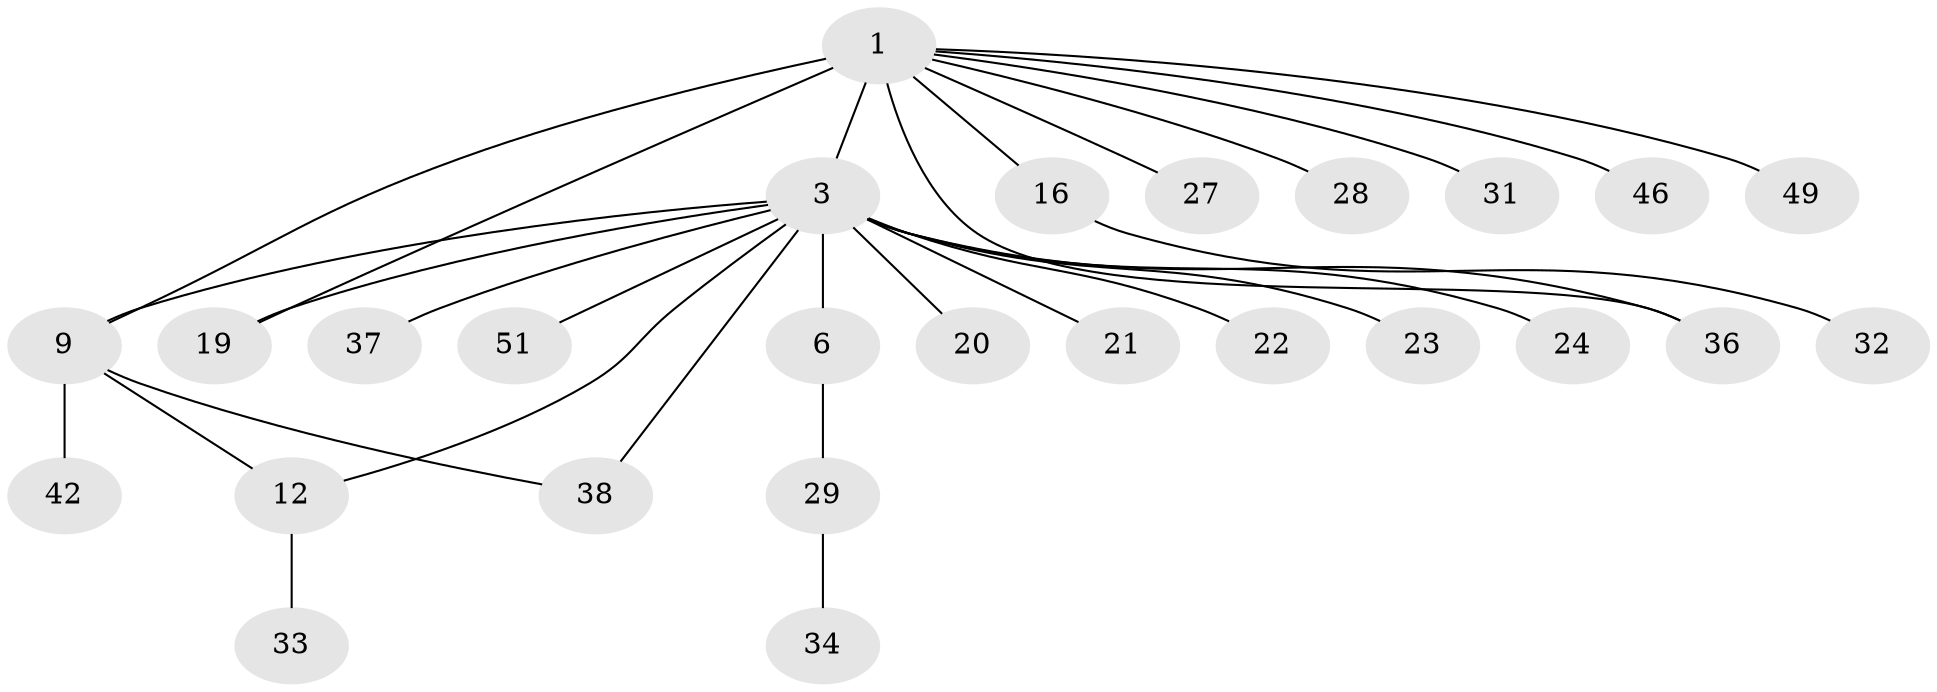 // original degree distribution, {3: 0.16981132075471697, 5: 0.05660377358490566, 9: 0.018867924528301886, 11: 0.03773584905660377, 4: 0.03773584905660377, 1: 0.5471698113207547, 2: 0.1320754716981132}
// Generated by graph-tools (version 1.1) at 2025/19/03/04/25 18:19:30]
// undirected, 26 vertices, 30 edges
graph export_dot {
graph [start="1"]
  node [color=gray90,style=filled];
  1 [super="+7+2"];
  3 [super="+5+15+4"];
  6 [super="+41"];
  9 [super="+11+39+45"];
  12 [super="+53"];
  16 [super="+26"];
  19;
  20;
  21 [super="+48+30"];
  22;
  23;
  24 [super="+47+52"];
  27;
  28;
  29;
  31;
  32;
  33 [super="+44"];
  34;
  36;
  37;
  38 [super="+40+50"];
  42;
  46;
  49;
  51;
  1 -- 3 [weight=5];
  1 -- 36;
  1 -- 49;
  1 -- 19;
  1 -- 27;
  1 -- 31;
  1 -- 16;
  1 -- 9;
  1 -- 28;
  1 -- 46;
  3 -- 36;
  3 -- 6;
  3 -- 38;
  3 -- 9;
  3 -- 51;
  3 -- 20;
  3 -- 22;
  3 -- 23;
  3 -- 37;
  3 -- 12;
  3 -- 19;
  3 -- 21;
  3 -- 24;
  6 -- 29;
  9 -- 42;
  9 -- 12;
  9 -- 38;
  12 -- 33;
  16 -- 32;
  29 -- 34;
}
